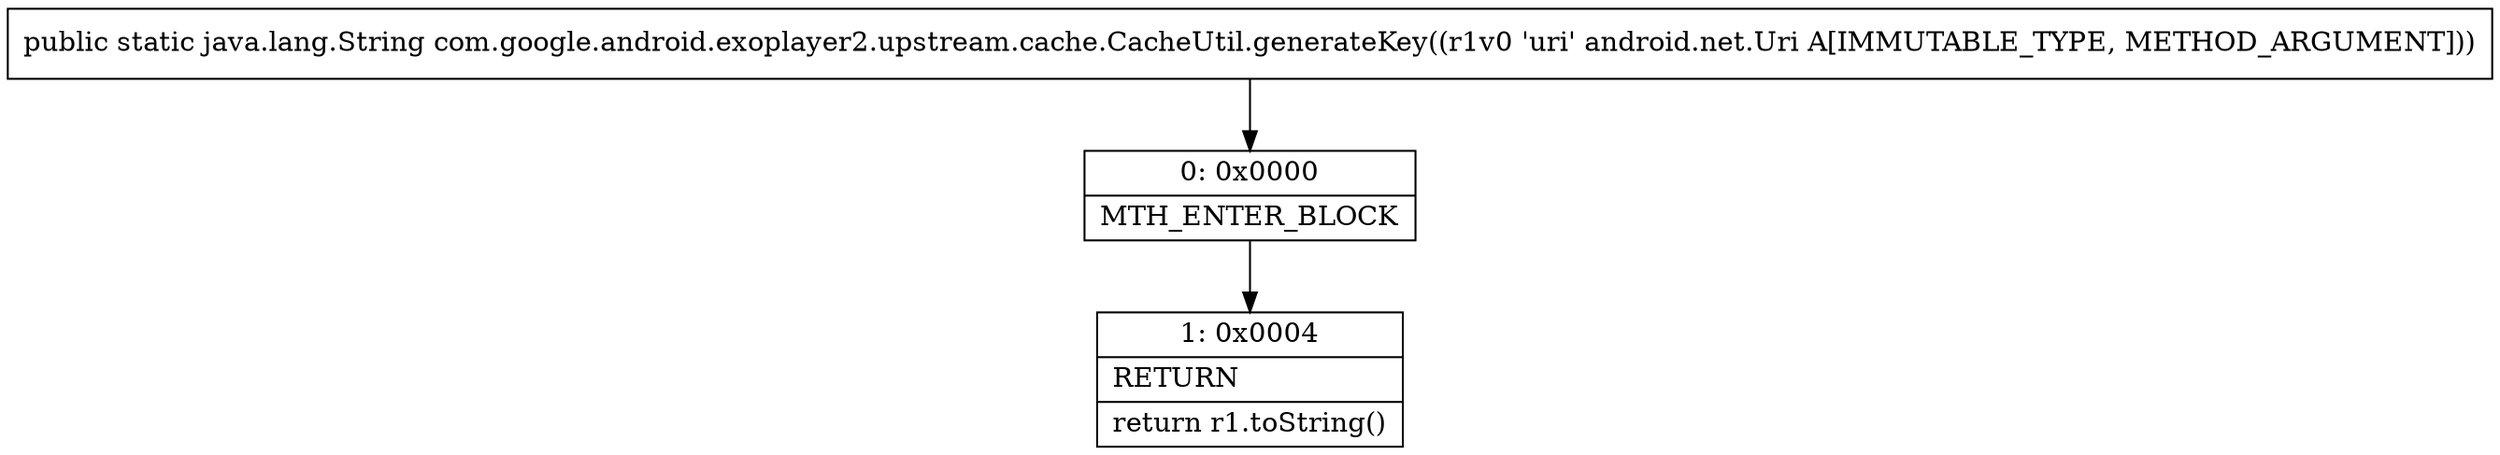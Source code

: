 digraph "CFG forcom.google.android.exoplayer2.upstream.cache.CacheUtil.generateKey(Landroid\/net\/Uri;)Ljava\/lang\/String;" {
Node_0 [shape=record,label="{0\:\ 0x0000|MTH_ENTER_BLOCK\l}"];
Node_1 [shape=record,label="{1\:\ 0x0004|RETURN\l|return r1.toString()\l}"];
MethodNode[shape=record,label="{public static java.lang.String com.google.android.exoplayer2.upstream.cache.CacheUtil.generateKey((r1v0 'uri' android.net.Uri A[IMMUTABLE_TYPE, METHOD_ARGUMENT])) }"];
MethodNode -> Node_0;
Node_0 -> Node_1;
}

